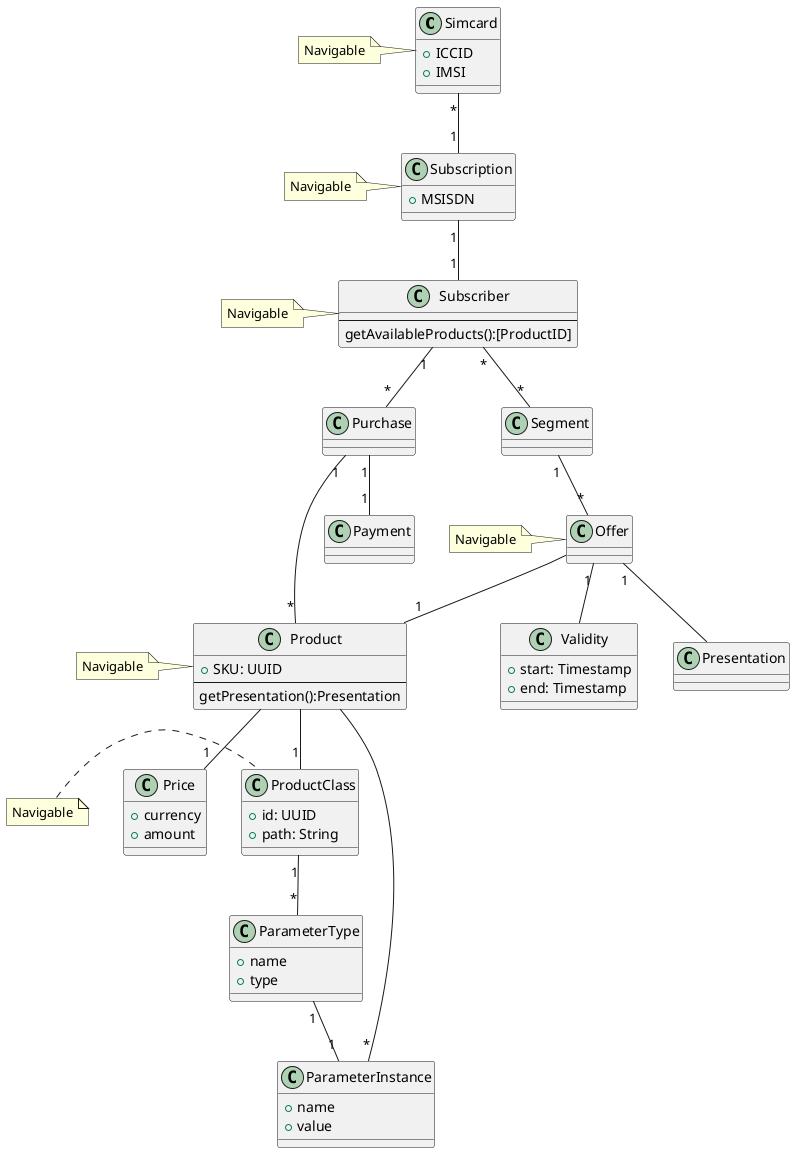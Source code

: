 @startuml


class Simcard {
  + ICCID
  + IMSI
}
note left: Navigable


class Subscription {
 + MSISDN
}
note left: Navigable


class ProductClass {
  + id: UUID
  + path: String
}
note left: Navigable

class ParameterType {
  + name
  + type
}


class ParameterInstance {
  + name
  + value
}

class Price {
+ currency
+ amount
}


class Product {
 + SKU: UUID
 --
 getPresentation():Presentation
}
note left: Navigable

class Validity {
 + start: Timestamp
 + end: Timestamp
}

class Subscriber {
--
  getAvailableProducts():[ProductID]
}
note left: Navigable

class Offer{
}
note left: Navigable






Simcard "*" -- "1" Subscription
Subscription "1" -- "1" Subscriber
Subscriber "1" -- "*" Purchase
Subscriber "*" -- "*" Segment
Segment "1" -- "*" Offer
Purchase "1" -- "*" Product
Purchase "1"  -- "1" Payment
Offer "1" -- Validity
Offer "1" -- Presentation
Offer -- "1" Product
Product -- "1" Price
Product -- "1" ProductClass
ProductClass "1" -- "*" ParameterType
Product -- "*" ParameterInstance
ParameterType "1" -- "1" ParameterInstance
@enduml
